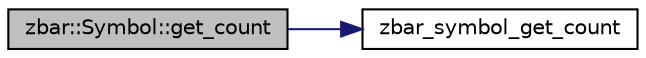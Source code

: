 digraph G
{
  edge [fontname="Helvetica",fontsize="10",labelfontname="Helvetica",labelfontsize="10"];
  node [fontname="Helvetica",fontsize="10",shape=record];
  rankdir=LR;
  Node1 [label="zbar::Symbol::get_count",height=0.2,width=0.4,color="black", fillcolor="grey75", style="filled" fontcolor="black"];
  Node1 -> Node2 [color="midnightblue",fontsize="10",style="solid",fontname="Helvetica"];
  Node2 [label="zbar_symbol_get_count",height=0.2,width=0.4,color="black", fillcolor="white", style="filled",URL="$zbar_8h.html#add52d99c3fb15d05ec20797a12b32e1c"];
}
